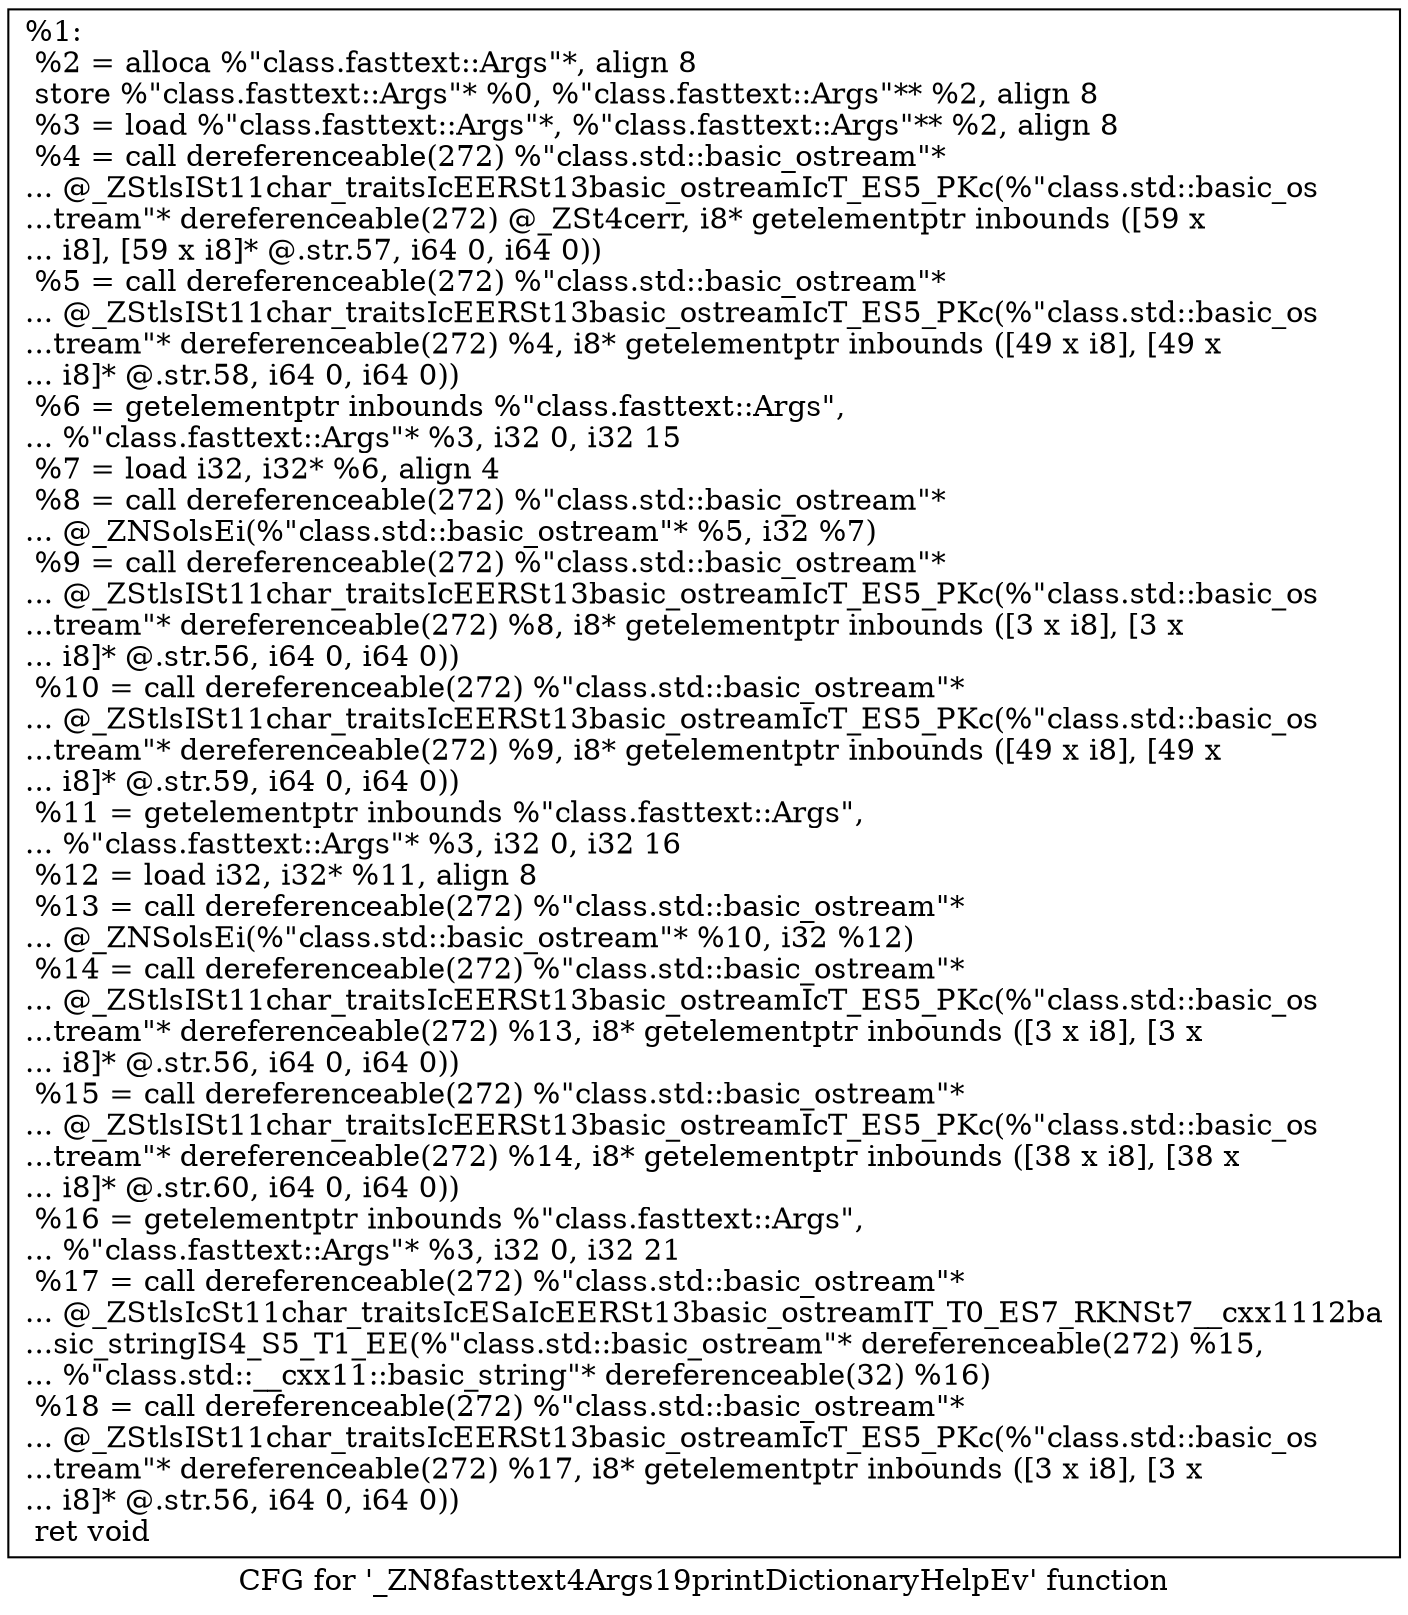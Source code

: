 digraph "CFG for '_ZN8fasttext4Args19printDictionaryHelpEv' function" {
	label="CFG for '_ZN8fasttext4Args19printDictionaryHelpEv' function";

	Node0x2058660 [shape=record,label="{%1:\l  %2 = alloca %\"class.fasttext::Args\"*, align 8\l  store %\"class.fasttext::Args\"* %0, %\"class.fasttext::Args\"** %2, align 8\l  %3 = load %\"class.fasttext::Args\"*, %\"class.fasttext::Args\"** %2, align 8\l  %4 = call dereferenceable(272) %\"class.std::basic_ostream\"*\l... @_ZStlsISt11char_traitsIcEERSt13basic_ostreamIcT_ES5_PKc(%\"class.std::basic_os\l...tream\"* dereferenceable(272) @_ZSt4cerr, i8* getelementptr inbounds ([59 x\l... i8], [59 x i8]* @.str.57, i64 0, i64 0))\l  %5 = call dereferenceable(272) %\"class.std::basic_ostream\"*\l... @_ZStlsISt11char_traitsIcEERSt13basic_ostreamIcT_ES5_PKc(%\"class.std::basic_os\l...tream\"* dereferenceable(272) %4, i8* getelementptr inbounds ([49 x i8], [49 x\l... i8]* @.str.58, i64 0, i64 0))\l  %6 = getelementptr inbounds %\"class.fasttext::Args\",\l... %\"class.fasttext::Args\"* %3, i32 0, i32 15\l  %7 = load i32, i32* %6, align 4\l  %8 = call dereferenceable(272) %\"class.std::basic_ostream\"*\l... @_ZNSolsEi(%\"class.std::basic_ostream\"* %5, i32 %7)\l  %9 = call dereferenceable(272) %\"class.std::basic_ostream\"*\l... @_ZStlsISt11char_traitsIcEERSt13basic_ostreamIcT_ES5_PKc(%\"class.std::basic_os\l...tream\"* dereferenceable(272) %8, i8* getelementptr inbounds ([3 x i8], [3 x\l... i8]* @.str.56, i64 0, i64 0))\l  %10 = call dereferenceable(272) %\"class.std::basic_ostream\"*\l... @_ZStlsISt11char_traitsIcEERSt13basic_ostreamIcT_ES5_PKc(%\"class.std::basic_os\l...tream\"* dereferenceable(272) %9, i8* getelementptr inbounds ([49 x i8], [49 x\l... i8]* @.str.59, i64 0, i64 0))\l  %11 = getelementptr inbounds %\"class.fasttext::Args\",\l... %\"class.fasttext::Args\"* %3, i32 0, i32 16\l  %12 = load i32, i32* %11, align 8\l  %13 = call dereferenceable(272) %\"class.std::basic_ostream\"*\l... @_ZNSolsEi(%\"class.std::basic_ostream\"* %10, i32 %12)\l  %14 = call dereferenceable(272) %\"class.std::basic_ostream\"*\l... @_ZStlsISt11char_traitsIcEERSt13basic_ostreamIcT_ES5_PKc(%\"class.std::basic_os\l...tream\"* dereferenceable(272) %13, i8* getelementptr inbounds ([3 x i8], [3 x\l... i8]* @.str.56, i64 0, i64 0))\l  %15 = call dereferenceable(272) %\"class.std::basic_ostream\"*\l... @_ZStlsISt11char_traitsIcEERSt13basic_ostreamIcT_ES5_PKc(%\"class.std::basic_os\l...tream\"* dereferenceable(272) %14, i8* getelementptr inbounds ([38 x i8], [38 x\l... i8]* @.str.60, i64 0, i64 0))\l  %16 = getelementptr inbounds %\"class.fasttext::Args\",\l... %\"class.fasttext::Args\"* %3, i32 0, i32 21\l  %17 = call dereferenceable(272) %\"class.std::basic_ostream\"*\l... @_ZStlsIcSt11char_traitsIcESaIcEERSt13basic_ostreamIT_T0_ES7_RKNSt7__cxx1112ba\l...sic_stringIS4_S5_T1_EE(%\"class.std::basic_ostream\"* dereferenceable(272) %15,\l... %\"class.std::__cxx11::basic_string\"* dereferenceable(32) %16)\l  %18 = call dereferenceable(272) %\"class.std::basic_ostream\"*\l... @_ZStlsISt11char_traitsIcEERSt13basic_ostreamIcT_ES5_PKc(%\"class.std::basic_os\l...tream\"* dereferenceable(272) %17, i8* getelementptr inbounds ([3 x i8], [3 x\l... i8]* @.str.56, i64 0, i64 0))\l  ret void\l}"];
}
